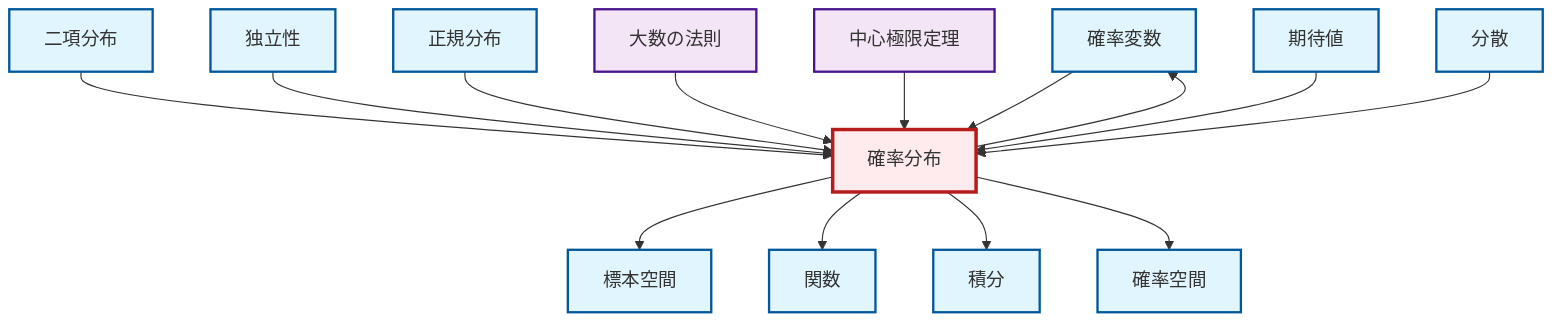 graph TD
    classDef definition fill:#e1f5fe,stroke:#01579b,stroke-width:2px
    classDef theorem fill:#f3e5f5,stroke:#4a148c,stroke-width:2px
    classDef axiom fill:#fff3e0,stroke:#e65100,stroke-width:2px
    classDef example fill:#e8f5e9,stroke:#1b5e20,stroke-width:2px
    classDef current fill:#ffebee,stroke:#b71c1c,stroke-width:3px
    def-random-variable["確率変数"]:::definition
    def-function["関数"]:::definition
    def-integral["積分"]:::definition
    def-binomial-distribution["二項分布"]:::definition
    thm-central-limit["中心極限定理"]:::theorem
    def-independence["独立性"]:::definition
    def-probability-distribution["確率分布"]:::definition
    thm-law-of-large-numbers["大数の法則"]:::theorem
    def-sample-space["標本空間"]:::definition
    def-normal-distribution["正規分布"]:::definition
    def-variance["分散"]:::definition
    def-probability-space["確率空間"]:::definition
    def-expectation["期待値"]:::definition
    def-probability-distribution --> def-sample-space
    def-binomial-distribution --> def-probability-distribution
    def-probability-distribution --> def-function
    def-probability-distribution --> def-random-variable
    def-independence --> def-probability-distribution
    def-normal-distribution --> def-probability-distribution
    thm-law-of-large-numbers --> def-probability-distribution
    def-probability-distribution --> def-integral
    def-random-variable --> def-probability-distribution
    thm-central-limit --> def-probability-distribution
    def-expectation --> def-probability-distribution
    def-probability-distribution --> def-probability-space
    def-variance --> def-probability-distribution
    class def-probability-distribution current